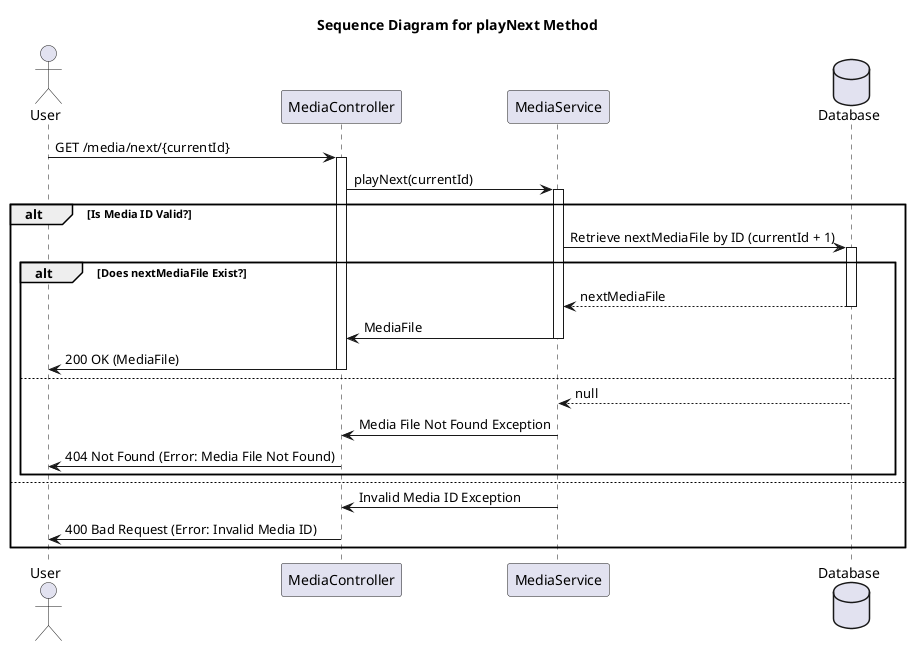 @startuml
title Sequence Diagram for playNext Method

actor User
participant MediaController
participant MediaService
database Database as DB

User -> MediaController: GET /media/next/{currentId}
activate MediaController

MediaController -> MediaService: playNext(currentId)
activate MediaService

alt Is Media ID Valid?
    MediaService -> DB: Retrieve nextMediaFile by ID (currentId + 1)
    activate DB

    alt Does nextMediaFile Exist?
        DB --> MediaService: nextMediaFile
        deactivate DB

        MediaService -> MediaController: MediaFile
        deactivate MediaService

        MediaController -> User: 200 OK (MediaFile)
        deactivate MediaController
    else
        DB --> MediaService: null
        deactivate DB

        MediaService -> MediaController: Media File Not Found Exception
        deactivate MediaService

        MediaController -> User: 404 Not Found (Error: Media File Not Found)
        deactivate MediaController
    end
else
    MediaService -> MediaController: Invalid Media ID Exception
    deactivate MediaService

    MediaController -> User: 400 Bad Request (Error: Invalid Media ID)
    deactivate MediaController
end

@enduml
